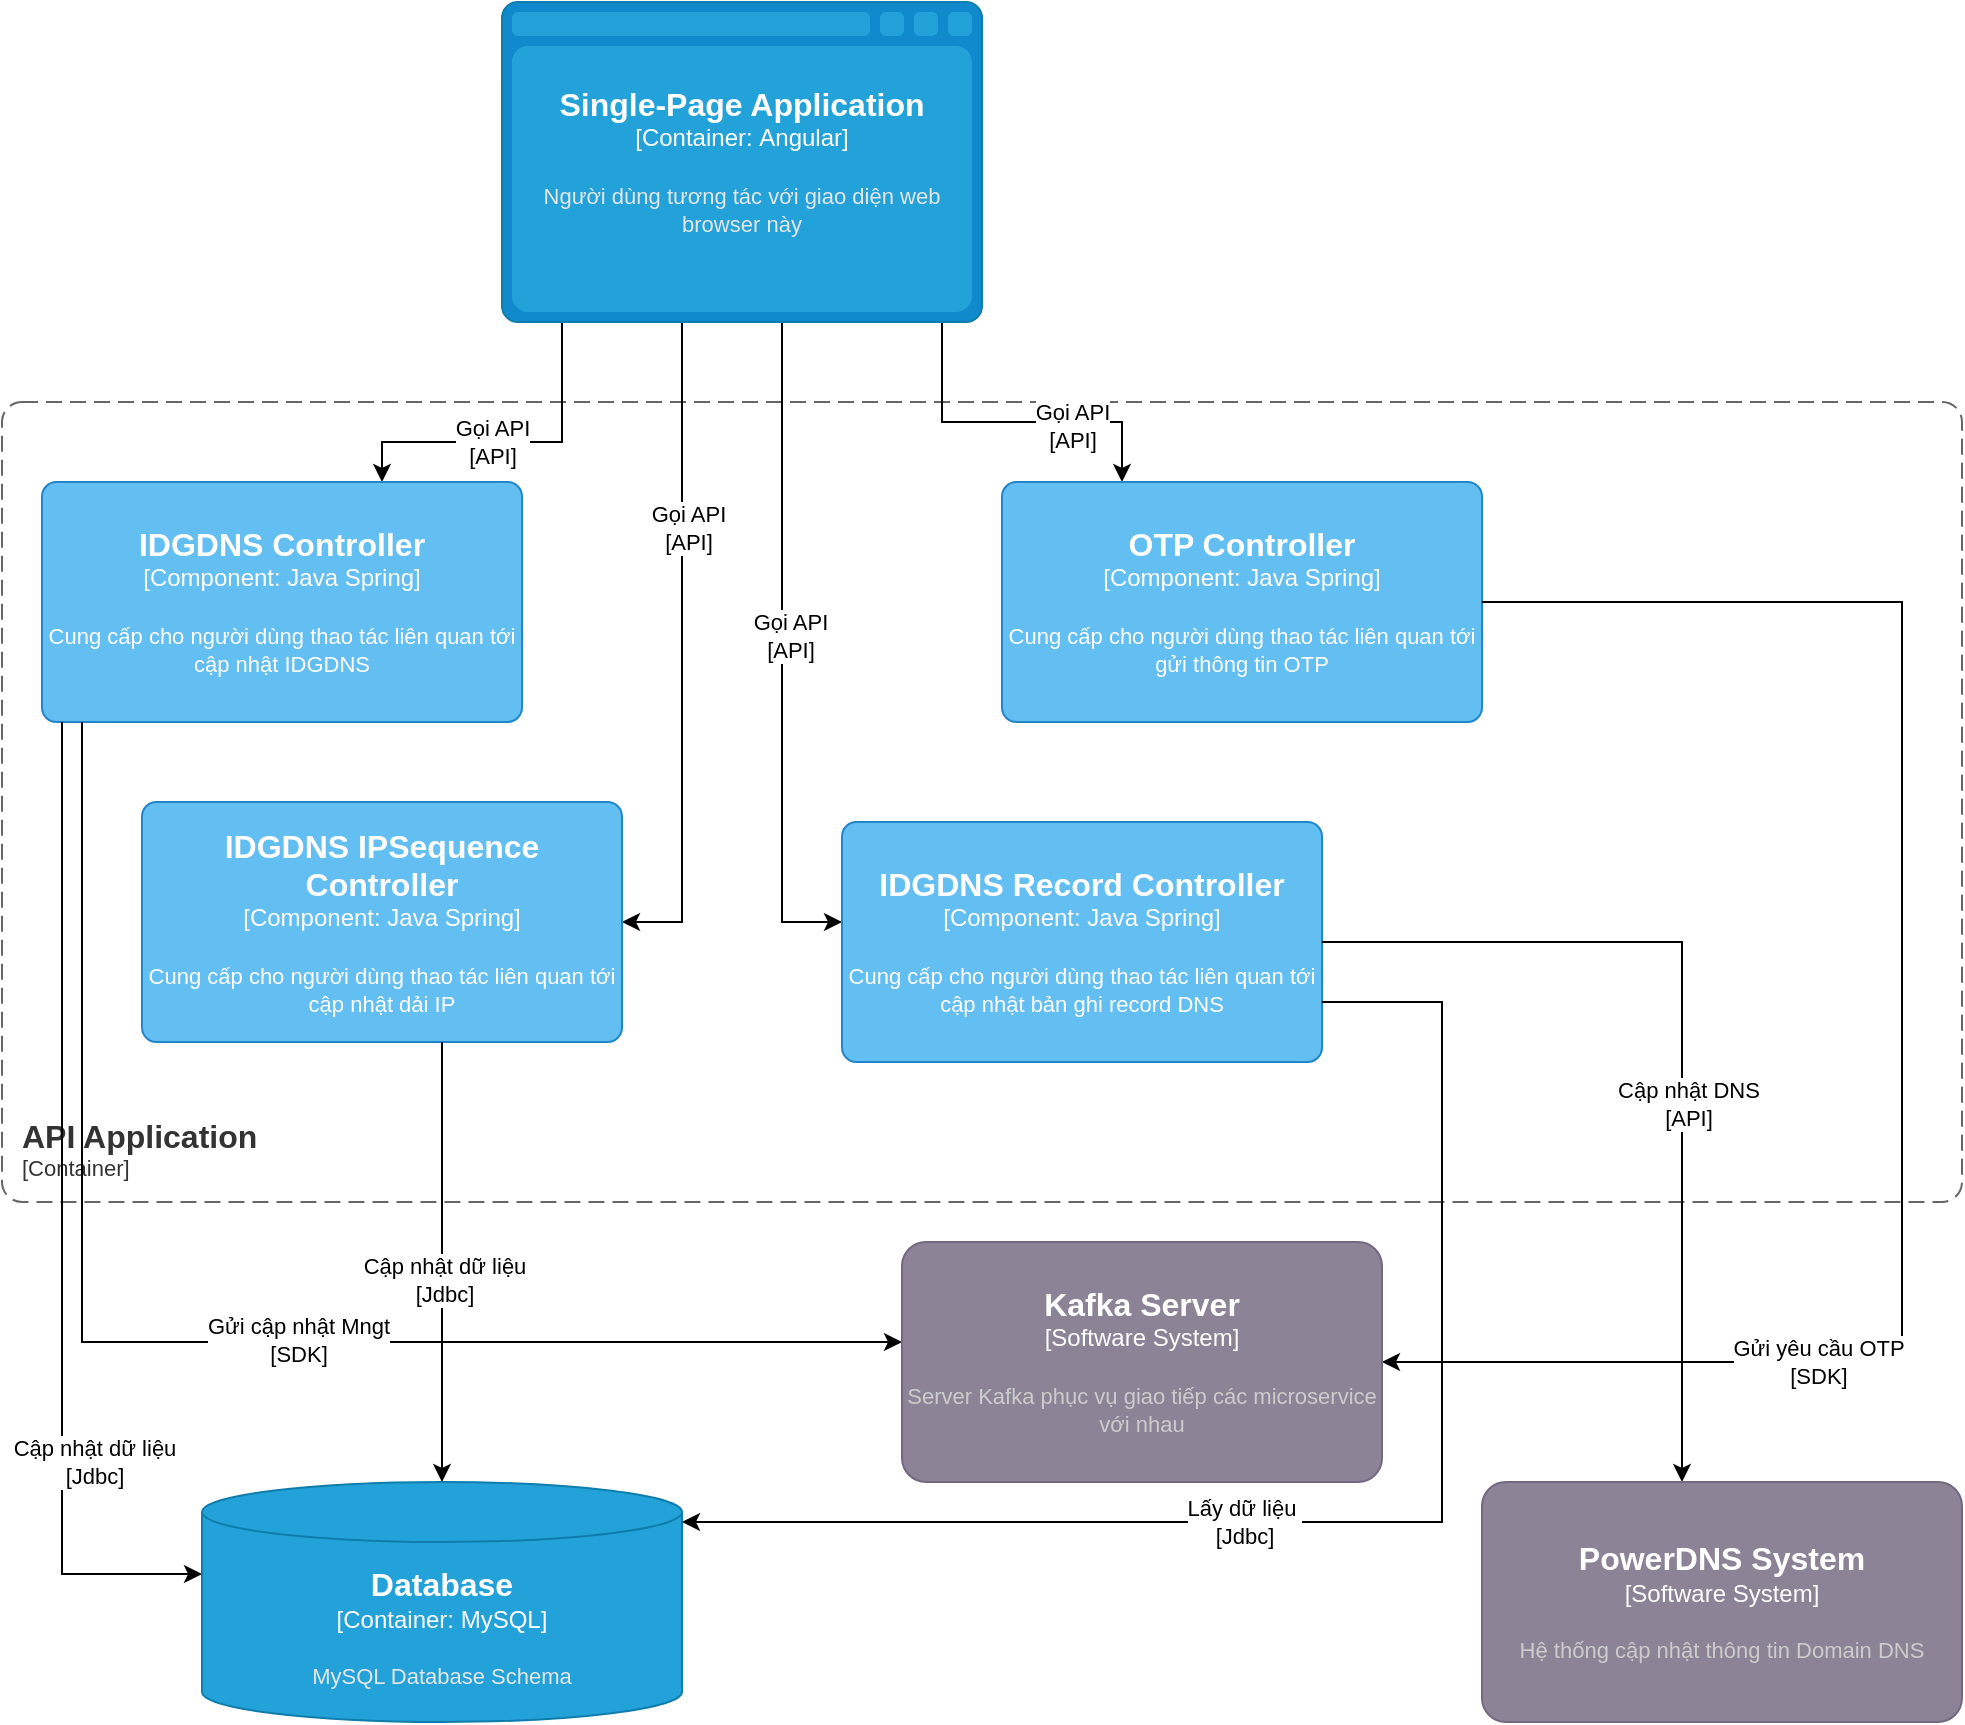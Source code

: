 <mxfile version="20.8.17" type="github">
  <diagram name="Page-1" id="rsl9G89QaUPg-7f5x0jN">
    <mxGraphModel dx="2049" dy="1056" grid="1" gridSize="10" guides="1" tooltips="1" connect="1" arrows="1" fold="1" page="1" pageScale="1" pageWidth="850" pageHeight="1100" math="0" shadow="0">
      <root>
        <mxCell id="0" />
        <mxCell id="1" parent="0" />
        <object placeholders="1" c4Name="API Application" c4Type="ContainerScopeBoundary" c4Application="Container" label="&lt;font style=&quot;font-size: 16px&quot;&gt;&lt;b&gt;&lt;div style=&quot;text-align: left&quot;&gt;%c4Name%&lt;/div&gt;&lt;/b&gt;&lt;/font&gt;&lt;div style=&quot;text-align: left&quot;&gt;[%c4Application%]&lt;/div&gt;" id="DrNFj4W355u_10O5Wvxx-23">
          <mxCell style="rounded=1;fontSize=11;whiteSpace=wrap;html=1;dashed=1;arcSize=20;fillColor=none;strokeColor=#666666;fontColor=#333333;labelBackgroundColor=none;align=left;verticalAlign=bottom;labelBorderColor=none;spacingTop=0;spacing=10;dashPattern=8 4;metaEdit=1;rotatable=0;perimeter=rectanglePerimeter;noLabel=0;labelPadding=0;allowArrows=0;connectable=0;expand=0;recursiveResize=0;editable=1;pointerEvents=0;absoluteArcSize=1;points=[[0.25,0,0],[0.5,0,0],[0.75,0,0],[1,0.25,0],[1,0.5,0],[1,0.75,0],[0.75,1,0],[0.5,1,0],[0.25,1,0],[0,0.75,0],[0,0.5,0],[0,0.25,0]];" parent="1" vertex="1">
            <mxGeometry x="130" y="390" width="980" height="400" as="geometry" />
          </mxCell>
        </object>
        <mxCell id="DrNFj4W355u_10O5Wvxx-24" style="edgeStyle=orthogonalEdgeStyle;rounded=0;orthogonalLoop=1;jettySize=auto;html=1;" parent="1" source="DrNFj4W355u_10O5Wvxx-32" target="DrNFj4W355u_10O5Wvxx-35" edge="1">
          <mxGeometry relative="1" as="geometry">
            <Array as="points">
              <mxPoint x="410" y="410" />
              <mxPoint x="320" y="410" />
            </Array>
          </mxGeometry>
        </mxCell>
        <mxCell id="DrNFj4W355u_10O5Wvxx-25" value="Gọi API&lt;br style=&quot;border-color: var(--border-color);&quot;&gt;[API]" style="edgeLabel;html=1;align=center;verticalAlign=middle;resizable=0;points=[];" parent="DrNFj4W355u_10O5Wvxx-24" vertex="1" connectable="0">
          <mxGeometry x="0.119" relative="1" as="geometry">
            <mxPoint as="offset" />
          </mxGeometry>
        </mxCell>
        <mxCell id="DrNFj4W355u_10O5Wvxx-26" style="edgeStyle=orthogonalEdgeStyle;rounded=0;orthogonalLoop=1;jettySize=auto;html=1;" parent="1" source="DrNFj4W355u_10O5Wvxx-32" target="DrNFj4W355u_10O5Wvxx-38" edge="1">
          <mxGeometry relative="1" as="geometry">
            <Array as="points">
              <mxPoint x="600" y="400" />
              <mxPoint x="690" y="400" />
            </Array>
          </mxGeometry>
        </mxCell>
        <mxCell id="DrNFj4W355u_10O5Wvxx-27" value="Gọi API&lt;br style=&quot;border-color: var(--border-color);&quot;&gt;[API]" style="edgeLabel;html=1;align=center;verticalAlign=middle;resizable=0;points=[];" parent="DrNFj4W355u_10O5Wvxx-26" vertex="1" connectable="0">
          <mxGeometry x="0.352" y="-2" relative="1" as="geometry">
            <mxPoint as="offset" />
          </mxGeometry>
        </mxCell>
        <mxCell id="DrNFj4W355u_10O5Wvxx-28" style="edgeStyle=orthogonalEdgeStyle;rounded=0;orthogonalLoop=1;jettySize=auto;html=1;" parent="1" source="DrNFj4W355u_10O5Wvxx-32" target="DrNFj4W355u_10O5Wvxx-51" edge="1">
          <mxGeometry relative="1" as="geometry">
            <Array as="points">
              <mxPoint x="470" y="650" />
            </Array>
          </mxGeometry>
        </mxCell>
        <mxCell id="DrNFj4W355u_10O5Wvxx-29" value="Gọi API&lt;br style=&quot;border-color: var(--border-color);&quot;&gt;[API]" style="edgeLabel;html=1;align=center;verticalAlign=middle;resizable=0;points=[];" parent="DrNFj4W355u_10O5Wvxx-28" vertex="1" connectable="0">
          <mxGeometry x="-0.378" y="3" relative="1" as="geometry">
            <mxPoint as="offset" />
          </mxGeometry>
        </mxCell>
        <mxCell id="DrNFj4W355u_10O5Wvxx-30" style="edgeStyle=orthogonalEdgeStyle;rounded=0;orthogonalLoop=1;jettySize=auto;html=1;" parent="1" source="DrNFj4W355u_10O5Wvxx-32" target="DrNFj4W355u_10O5Wvxx-57" edge="1">
          <mxGeometry relative="1" as="geometry">
            <Array as="points">
              <mxPoint x="520" y="650" />
            </Array>
          </mxGeometry>
        </mxCell>
        <mxCell id="DrNFj4W355u_10O5Wvxx-31" value="Gọi API&lt;br style=&quot;border-color: var(--border-color);&quot;&gt;[API]" style="edgeLabel;html=1;align=center;verticalAlign=middle;resizable=0;points=[];" parent="DrNFj4W355u_10O5Wvxx-30" vertex="1" connectable="0">
          <mxGeometry x="-0.047" y="4" relative="1" as="geometry">
            <mxPoint as="offset" />
          </mxGeometry>
        </mxCell>
        <object placeholders="1" c4Type="Single-Page Application" c4Container="Container" c4Technology="Angular" c4Description="Người dùng tương tác với giao diện web browser này" label="&lt;font style=&quot;font-size: 16px&quot;&gt;&lt;b&gt;%c4Type%&lt;/b&gt;&lt;/font&gt;&lt;div&gt;[%c4Container%:&amp;nbsp;%c4Technology%]&lt;/div&gt;&lt;br&gt;&lt;div&gt;&lt;font style=&quot;font-size: 11px&quot;&gt;&lt;font color=&quot;#E6E6E6&quot;&gt;%c4Description%&lt;/font&gt;&lt;/div&gt;" id="DrNFj4W355u_10O5Wvxx-32">
          <mxCell style="shape=mxgraph.c4.webBrowserContainer2;whiteSpace=wrap;html=1;boundedLbl=1;rounded=0;labelBackgroundColor=none;strokeColor=#118ACD;fillColor=#23A2D9;strokeColor=#118ACD;strokeColor2=#0E7DAD;fontSize=12;fontColor=#ffffff;align=center;metaEdit=1;points=[[0.5,0,0],[1,0.25,0],[1,0.5,0],[1,0.75,0],[0.5,1,0],[0,0.75,0],[0,0.5,0],[0,0.25,0]];resizable=0;" parent="1" vertex="1">
            <mxGeometry x="380" y="190" width="240" height="160" as="geometry" />
          </mxCell>
        </object>
        <object placeholders="1" c4Name="IDGDNS Controller" c4Type="Component" c4Technology="Java Spring" c4Description="Cung cấp cho người dùng thao tác liên quan tới cập nhật IDGDNS" label="&lt;font style=&quot;font-size: 16px&quot;&gt;&lt;b&gt;%c4Name%&lt;/b&gt;&lt;/font&gt;&lt;div&gt;[%c4Type%: %c4Technology%]&lt;/div&gt;&lt;br&gt;&lt;div&gt;&lt;font style=&quot;font-size: 11px&quot;&gt;%c4Description%&lt;/font&gt;&lt;/div&gt;" id="DrNFj4W355u_10O5Wvxx-35">
          <mxCell style="rounded=1;whiteSpace=wrap;html=1;labelBackgroundColor=none;fillColor=#63BEF2;fontColor=#ffffff;align=center;arcSize=6;strokeColor=#2086C9;metaEdit=1;resizable=0;points=[[0.25,0,0],[0.5,0,0],[0.75,0,0],[1,0.25,0],[1,0.5,0],[1,0.75,0],[0.75,1,0],[0.5,1,0],[0.25,1,0],[0,0.75,0],[0,0.5,0],[0,0.25,0]];" parent="1" vertex="1">
            <mxGeometry x="150" y="430" width="240" height="120" as="geometry" />
          </mxCell>
        </object>
        <object placeholders="1" c4Name="OTP Controller" c4Type="Component" c4Technology="Java Spring" c4Description="Cung cấp cho người dùng thao tác liên quan tới gửi thông tin OTP" label="&lt;font style=&quot;font-size: 16px&quot;&gt;&lt;b&gt;%c4Name%&lt;/b&gt;&lt;/font&gt;&lt;div&gt;[%c4Type%: %c4Technology%]&lt;/div&gt;&lt;br&gt;&lt;div&gt;&lt;font style=&quot;font-size: 11px&quot;&gt;%c4Description%&lt;/font&gt;&lt;/div&gt;" id="DrNFj4W355u_10O5Wvxx-38">
          <mxCell style="rounded=1;whiteSpace=wrap;html=1;labelBackgroundColor=none;fillColor=#63BEF2;fontColor=#ffffff;align=center;arcSize=6;strokeColor=#2086C9;metaEdit=1;resizable=0;points=[[0.25,0,0],[0.5,0,0],[0.75,0,0],[1,0.25,0],[1,0.5,0],[1,0.75,0],[0.75,1,0],[0.5,1,0],[0.25,1,0],[0,0.75,0],[0,0.5,0],[0,0.25,0]];" parent="1" vertex="1">
            <mxGeometry x="630" y="430" width="240" height="120" as="geometry" />
          </mxCell>
        </object>
        <object placeholders="1" c4Type="Database" c4Container="Container" c4Technology="MySQL" c4Description="MySQL Database Schema" label="&lt;font style=&quot;font-size: 16px&quot;&gt;&lt;b&gt;%c4Type%&lt;/b&gt;&lt;/font&gt;&lt;div&gt;[%c4Container%:&amp;nbsp;%c4Technology%]&lt;/div&gt;&lt;br&gt;&lt;div&gt;&lt;font style=&quot;font-size: 11px&quot;&gt;&lt;font color=&quot;#E6E6E6&quot;&gt;%c4Description%&lt;/font&gt;&lt;/div&gt;" id="DrNFj4W355u_10O5Wvxx-39">
          <mxCell style="shape=cylinder3;size=15;whiteSpace=wrap;html=1;boundedLbl=1;rounded=0;labelBackgroundColor=none;fillColor=#23A2D9;fontSize=12;fontColor=#ffffff;align=center;strokeColor=#0E7DAD;metaEdit=1;points=[[0.5,0,0],[1,0.25,0],[1,0.5,0],[1,0.75,0],[0.5,1,0],[0,0.75,0],[0,0.5,0],[0,0.25,0]];resizable=0;" parent="1" vertex="1">
            <mxGeometry x="230" y="930.0" width="240" height="120" as="geometry" />
          </mxCell>
        </object>
        <mxCell id="DrNFj4W355u_10O5Wvxx-40" style="edgeStyle=orthogonalEdgeStyle;rounded=0;orthogonalLoop=1;jettySize=auto;html=1;" parent="1" source="DrNFj4W355u_10O5Wvxx-35" target="DrNFj4W355u_10O5Wvxx-39" edge="1">
          <mxGeometry relative="1" as="geometry">
            <Array as="points">
              <mxPoint x="160" y="976" />
            </Array>
            <mxPoint x="-160" y="550.0" as="sourcePoint" />
          </mxGeometry>
        </mxCell>
        <mxCell id="DrNFj4W355u_10O5Wvxx-41" value="Cập nhật dữ liệu&lt;br style=&quot;border-color: var(--border-color);&quot;&gt;[Jdbc]" style="edgeLabel;html=1;align=center;verticalAlign=middle;resizable=0;points=[];" parent="DrNFj4W355u_10O5Wvxx-40" vertex="1" connectable="0">
          <mxGeometry x="0.666" y="-1" relative="1" as="geometry">
            <mxPoint x="17" y="-43" as="offset" />
          </mxGeometry>
        </mxCell>
        <mxCell id="DrNFj4W355u_10O5Wvxx-42" style="edgeStyle=orthogonalEdgeStyle;rounded=0;orthogonalLoop=1;jettySize=auto;html=1;" parent="1" source="DrNFj4W355u_10O5Wvxx-35" target="DrNFj4W355u_10O5Wvxx-48" edge="1">
          <mxGeometry relative="1" as="geometry">
            <Array as="points">
              <mxPoint x="170" y="860" />
            </Array>
            <mxPoint x="-140" y="550.0" as="sourcePoint" />
          </mxGeometry>
        </mxCell>
        <mxCell id="DrNFj4W355u_10O5Wvxx-43" value="Gửi cập nhật Mngt&lt;br&gt;[SDK]" style="edgeLabel;html=1;align=center;verticalAlign=middle;resizable=0;points=[];" parent="DrNFj4W355u_10O5Wvxx-42" vertex="1" connectable="0">
          <mxGeometry x="0.379" y="1" relative="1" as="geometry">
            <mxPoint x="-79" as="offset" />
          </mxGeometry>
        </mxCell>
        <mxCell id="DrNFj4W355u_10O5Wvxx-45" style="edgeStyle=orthogonalEdgeStyle;rounded=0;orthogonalLoop=1;jettySize=auto;html=1;" parent="1" source="DrNFj4W355u_10O5Wvxx-38" target="DrNFj4W355u_10O5Wvxx-48" edge="1">
          <mxGeometry relative="1" as="geometry">
            <Array as="points">
              <mxPoint x="1080" y="490" />
              <mxPoint x="1080" y="870" />
            </Array>
            <mxPoint x="1190.0" y="550.0" as="sourcePoint" />
          </mxGeometry>
        </mxCell>
        <mxCell id="DrNFj4W355u_10O5Wvxx-46" value="Gửi yêu cầu OTP&lt;br&gt;[SDK]" style="edgeLabel;html=1;align=center;verticalAlign=middle;resizable=0;points=[];" parent="DrNFj4W355u_10O5Wvxx-45" vertex="1" connectable="0">
          <mxGeometry x="0.488" relative="1" as="geometry">
            <mxPoint as="offset" />
          </mxGeometry>
        </mxCell>
        <object placeholders="1" c4Name="Kafka Server" c4Type="Software System" c4Description="Server Kafka phục vụ giao tiếp các microservice với nhau" label="&lt;font style=&quot;font-size: 16px&quot;&gt;&lt;b&gt;%c4Name%&lt;/b&gt;&lt;/font&gt;&lt;div&gt;[%c4Type%]&lt;/div&gt;&lt;br&gt;&lt;div&gt;&lt;font style=&quot;font-size: 11px&quot;&gt;&lt;font color=&quot;#cccccc&quot;&gt;%c4Description%&lt;/font&gt;&lt;/div&gt;" id="DrNFj4W355u_10O5Wvxx-48">
          <mxCell style="rounded=1;whiteSpace=wrap;html=1;labelBackgroundColor=none;fillColor=#8C8496;fontColor=#ffffff;align=center;arcSize=10;strokeColor=#736782;metaEdit=1;resizable=0;points=[[0.25,0,0],[0.5,0,0],[0.75,0,0],[1,0.25,0],[1,0.5,0],[1,0.75,0],[0.75,1,0],[0.5,1,0],[0.25,1,0],[0,0.75,0],[0,0.5,0],[0,0.25,0]];" parent="1" vertex="1">
            <mxGeometry x="580" y="810.0" width="240" height="120" as="geometry" />
          </mxCell>
        </object>
        <object placeholders="1" c4Name="IDGDNS IPSequence Controller" c4Type="Component" c4Technology="Java Spring" c4Description="Cung cấp cho người dùng thao tác liên quan tới cập nhật dải IP" label="&lt;font style=&quot;font-size: 16px&quot;&gt;&lt;b&gt;%c4Name%&lt;/b&gt;&lt;/font&gt;&lt;div&gt;[%c4Type%: %c4Technology%]&lt;/div&gt;&lt;br&gt;&lt;div&gt;&lt;font style=&quot;font-size: 11px&quot;&gt;%c4Description%&lt;/font&gt;&lt;/div&gt;" id="DrNFj4W355u_10O5Wvxx-51">
          <mxCell style="rounded=1;whiteSpace=wrap;html=1;labelBackgroundColor=none;fillColor=#63BEF2;fontColor=#ffffff;align=center;arcSize=6;strokeColor=#2086C9;metaEdit=1;resizable=0;points=[[0.25,0,0],[0.5,0,0],[0.75,0,0],[1,0.25,0],[1,0.5,0],[1,0.75,0],[0.75,1,0],[0.5,1,0],[0.25,1,0],[0,0.75,0],[0,0.5,0],[0,0.25,0]];" parent="1" vertex="1">
            <mxGeometry x="200" y="590" width="240" height="120" as="geometry" />
          </mxCell>
        </object>
        <mxCell id="DrNFj4W355u_10O5Wvxx-52" style="edgeStyle=orthogonalEdgeStyle;rounded=0;orthogonalLoop=1;jettySize=auto;html=1;" parent="1" source="DrNFj4W355u_10O5Wvxx-51" target="DrNFj4W355u_10O5Wvxx-39" edge="1">
          <mxGeometry relative="1" as="geometry">
            <mxPoint x="-10" y="840" as="targetPoint" />
            <Array as="points">
              <mxPoint x="350" y="830" />
              <mxPoint x="350" y="830" />
            </Array>
            <mxPoint x="80.0" y="710.0" as="sourcePoint" />
          </mxGeometry>
        </mxCell>
        <mxCell id="DrNFj4W355u_10O5Wvxx-53" value="Cập nhật dữ liệu&lt;br&gt;[Jdbc]" style="edgeLabel;html=1;align=center;verticalAlign=middle;resizable=0;points=[];" parent="DrNFj4W355u_10O5Wvxx-52" vertex="1" connectable="0">
          <mxGeometry x="0.29" y="1" relative="1" as="geometry">
            <mxPoint y="-23" as="offset" />
          </mxGeometry>
        </mxCell>
        <object placeholders="1" c4Name="IDGDNS Record Controller" c4Type="Component" c4Technology="Java Spring" c4Description="Cung cấp cho người dùng thao tác liên quan tới cập nhật bản ghi record DNS" label="&lt;font style=&quot;font-size: 16px&quot;&gt;&lt;b&gt;%c4Name%&lt;/b&gt;&lt;/font&gt;&lt;div&gt;[%c4Type%: %c4Technology%]&lt;/div&gt;&lt;br&gt;&lt;div&gt;&lt;font style=&quot;font-size: 11px&quot;&gt;%c4Description%&lt;/font&gt;&lt;/div&gt;" id="DrNFj4W355u_10O5Wvxx-57">
          <mxCell style="rounded=1;whiteSpace=wrap;html=1;labelBackgroundColor=none;fillColor=#63BEF2;fontColor=#ffffff;align=center;arcSize=6;strokeColor=#2086C9;metaEdit=1;resizable=0;points=[[0.25,0,0],[0.5,0,0],[0.75,0,0],[1,0.25,0],[1,0.5,0],[1,0.75,0],[0.75,1,0],[0.5,1,0],[0.25,1,0],[0,0.75,0],[0,0.5,0],[0,0.25,0]];" parent="1" vertex="1">
            <mxGeometry x="550" y="600" width="240" height="120" as="geometry" />
          </mxCell>
        </object>
        <mxCell id="DrNFj4W355u_10O5Wvxx-58" style="edgeStyle=orthogonalEdgeStyle;rounded=0;orthogonalLoop=1;jettySize=auto;html=1;" parent="1" source="DrNFj4W355u_10O5Wvxx-57" target="DrNFj4W355u_10O5Wvxx-39" edge="1">
          <mxGeometry relative="1" as="geometry">
            <Array as="points">
              <mxPoint x="850" y="690" />
              <mxPoint x="850" y="950" />
            </Array>
            <mxPoint x="950.0" y="720.0" as="sourcePoint" />
          </mxGeometry>
        </mxCell>
        <mxCell id="DrNFj4W355u_10O5Wvxx-59" value="Lấy dữ liệu&amp;nbsp;&lt;br&gt;[Jdbc]" style="edgeLabel;html=1;align=center;verticalAlign=middle;resizable=0;points=[];" parent="DrNFj4W355u_10O5Wvxx-58" vertex="1" connectable="0">
          <mxGeometry x="0.198" relative="1" as="geometry">
            <mxPoint as="offset" />
          </mxGeometry>
        </mxCell>
        <mxCell id="DrNFj4W355u_10O5Wvxx-62" style="edgeStyle=orthogonalEdgeStyle;rounded=0;orthogonalLoop=1;jettySize=auto;html=1;" parent="1" source="DrNFj4W355u_10O5Wvxx-57" target="DrNFj4W355u_10O5Wvxx-61" edge="1">
          <mxGeometry relative="1" as="geometry">
            <Array as="points">
              <mxPoint x="970" y="660" />
            </Array>
            <mxPoint x="1110.0" y="720.0" as="sourcePoint" />
          </mxGeometry>
        </mxCell>
        <mxCell id="DrNFj4W355u_10O5Wvxx-63" value="Cập nhật DNS&lt;br&gt;[API]" style="edgeLabel;html=1;align=center;verticalAlign=middle;resizable=0;points=[];" parent="DrNFj4W355u_10O5Wvxx-62" vertex="1" connectable="0">
          <mxGeometry x="0.156" y="3" relative="1" as="geometry">
            <mxPoint y="1" as="offset" />
          </mxGeometry>
        </mxCell>
        <object placeholders="1" c4Name="PowerDNS System" c4Type="Software System" c4Description="Hệ thống cập nhật thông tin Domain DNS" label="&lt;font style=&quot;font-size: 16px&quot;&gt;&lt;b&gt;%c4Name%&lt;/b&gt;&lt;/font&gt;&lt;div&gt;[%c4Type%]&lt;/div&gt;&lt;br&gt;&lt;div&gt;&lt;font style=&quot;font-size: 11px&quot;&gt;&lt;font color=&quot;#cccccc&quot;&gt;%c4Description%&lt;/font&gt;&lt;/div&gt;" id="DrNFj4W355u_10O5Wvxx-61">
          <mxCell style="rounded=1;whiteSpace=wrap;html=1;labelBackgroundColor=none;fillColor=#8C8496;fontColor=#ffffff;align=center;arcSize=10;strokeColor=#736782;metaEdit=1;resizable=0;points=[[0.25,0,0],[0.5,0,0],[0.75,0,0],[1,0.25,0],[1,0.5,0],[1,0.75,0],[0.75,1,0],[0.5,1,0],[0.25,1,0],[0,0.75,0],[0,0.5,0],[0,0.25,0]];" parent="1" vertex="1">
            <mxGeometry x="870" y="930" width="240" height="120" as="geometry" />
          </mxCell>
        </object>
      </root>
    </mxGraphModel>
  </diagram>
</mxfile>
